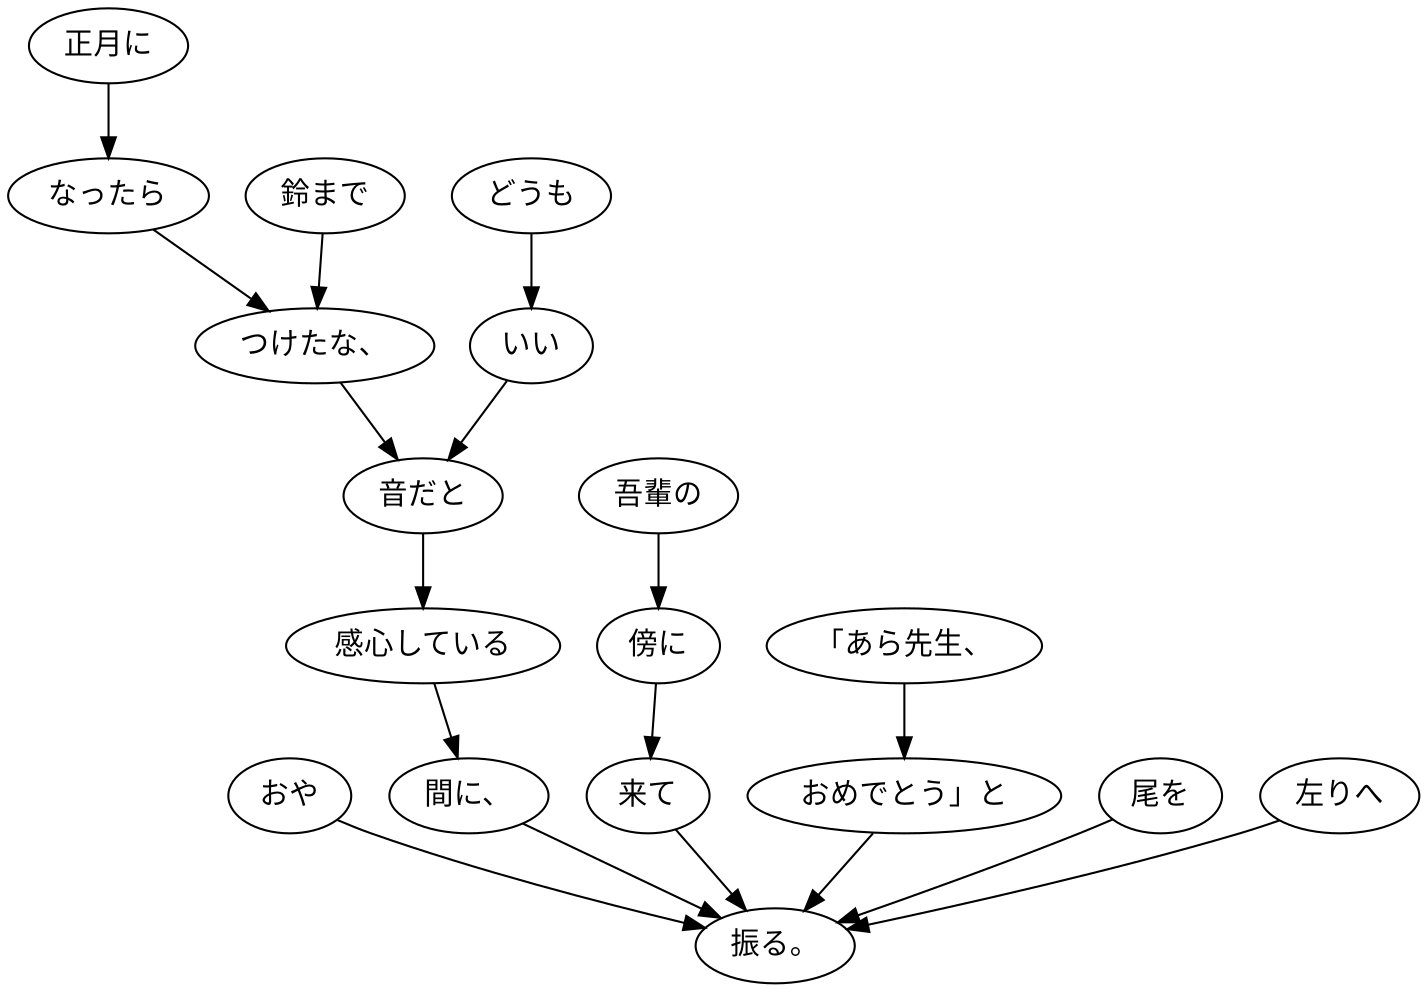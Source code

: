 digraph graph662 {
	node0 [label="おや"];
	node1 [label="正月に"];
	node2 [label="なったら"];
	node3 [label="鈴まで"];
	node4 [label="つけたな、"];
	node5 [label="どうも"];
	node6 [label="いい"];
	node7 [label="音だと"];
	node8 [label="感心している"];
	node9 [label="間に、"];
	node10 [label="吾輩の"];
	node11 [label="傍に"];
	node12 [label="来て"];
	node13 [label="「あら先生、"];
	node14 [label="おめでとう」と"];
	node15 [label="尾を"];
	node16 [label="左りへ"];
	node17 [label="振る。"];
	node0 -> node17;
	node1 -> node2;
	node2 -> node4;
	node3 -> node4;
	node4 -> node7;
	node5 -> node6;
	node6 -> node7;
	node7 -> node8;
	node8 -> node9;
	node9 -> node17;
	node10 -> node11;
	node11 -> node12;
	node12 -> node17;
	node13 -> node14;
	node14 -> node17;
	node15 -> node17;
	node16 -> node17;
}
